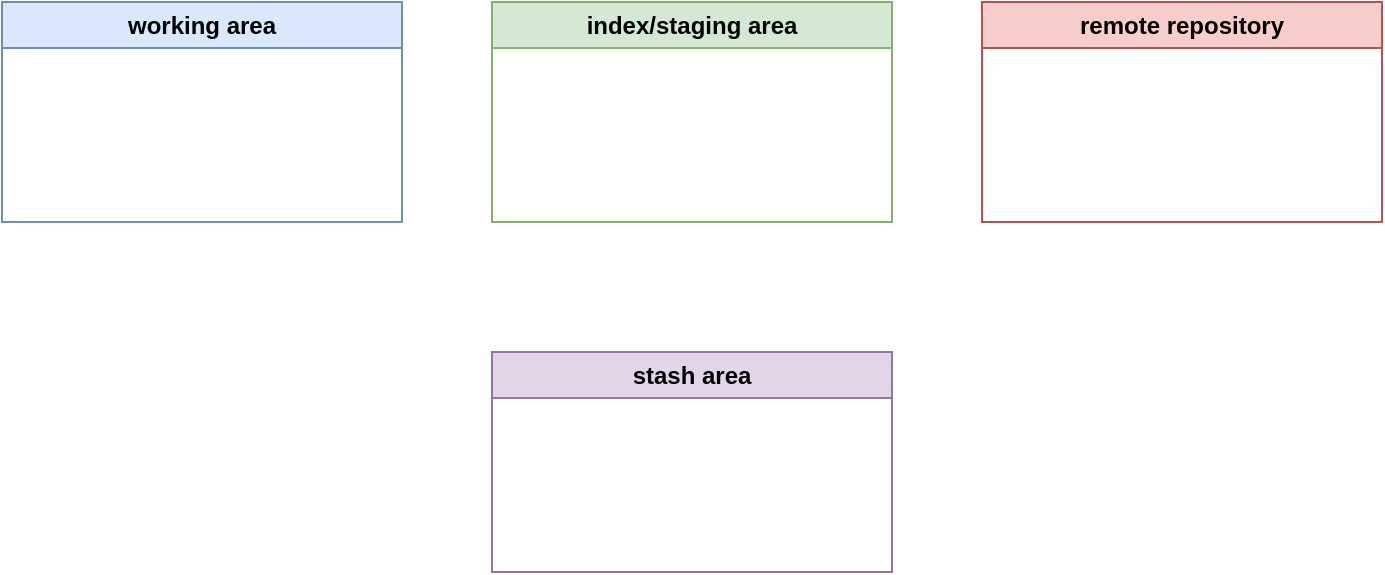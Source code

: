 <mxfile version="22.0.4" type="github">
  <diagram name="Page-1" id="yg7DZBFzdx4pAL2Qoueg">
    <mxGraphModel dx="785" dy="1110" grid="0" gridSize="10" guides="1" tooltips="1" connect="1" arrows="1" fold="1" page="1" pageScale="1" pageWidth="850" pageHeight="1100" math="0" shadow="0">
      <root>
        <mxCell id="0" />
        <mxCell id="1" parent="0" />
        <mxCell id="wqMYxor6zknnW_F7e4wh-1" value="working area" style="swimlane;whiteSpace=wrap;html=1;fillColor=#dae8fc;strokeColor=#6c8ebf;" vertex="1" parent="1">
          <mxGeometry x="80" y="320" width="200" height="110" as="geometry" />
        </mxCell>
        <mxCell id="wqMYxor6zknnW_F7e4wh-2" value="index/staging area" style="swimlane;whiteSpace=wrap;html=1;fillColor=#d5e8d4;strokeColor=#82b366;" vertex="1" parent="1">
          <mxGeometry x="325" y="320" width="200" height="110" as="geometry" />
        </mxCell>
        <mxCell id="wqMYxor6zknnW_F7e4wh-3" value="remote repository" style="swimlane;whiteSpace=wrap;html=1;fillColor=#f8cecc;strokeColor=#b85450;" vertex="1" parent="1">
          <mxGeometry x="570" y="320" width="200" height="110" as="geometry" />
        </mxCell>
        <mxCell id="wqMYxor6zknnW_F7e4wh-4" value="stash area" style="swimlane;whiteSpace=wrap;html=1;fillColor=#e1d5e7;strokeColor=#9673a6;" vertex="1" parent="1">
          <mxGeometry x="325" y="495" width="200" height="110" as="geometry" />
        </mxCell>
      </root>
    </mxGraphModel>
  </diagram>
</mxfile>
